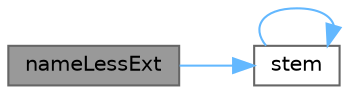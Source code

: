 digraph "nameLessExt"
{
 // LATEX_PDF_SIZE
  bgcolor="transparent";
  edge [fontname=Helvetica,fontsize=10,labelfontname=Helvetica,labelfontsize=10];
  node [fontname=Helvetica,fontsize=10,shape=box,height=0.2,width=0.4];
  rankdir="LR";
  Node1 [id="Node000001",label="nameLessExt",height=0.2,width=0.4,color="gray40", fillcolor="grey60", style="filled", fontcolor="black",tooltip=" "];
  Node1 -> Node2 [id="edge1_Node000001_Node000002",color="steelblue1",style="solid",tooltip=" "];
  Node2 [id="Node000002",label="stem",height=0.2,width=0.4,color="grey40", fillcolor="white", style="filled",URL="$classFoam_1_1fileName.html#af3ba661774a81b2893ae788d5715ec85",tooltip=" "];
  Node2 -> Node2 [id="edge2_Node000002_Node000002",color="steelblue1",style="solid",tooltip=" "];
}
